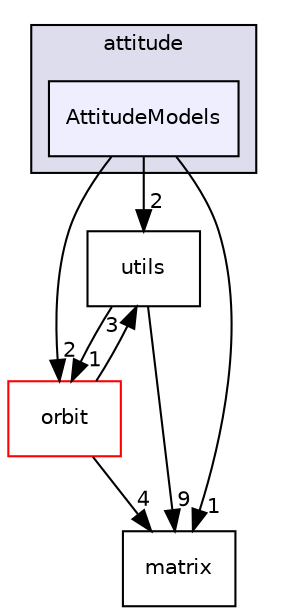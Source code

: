 digraph "AttitudeModels" {
  compound=true
  node [ fontsize="10", fontname="Helvetica"];
  edge [ labelfontsize="10", labelfontname="Helvetica"];
  subgraph clusterdir_c55b91a86a3413cc678b3a37c553022c {
    graph [ bgcolor="#ddddee", pencolor="black", label="attitude" fontname="Helvetica", fontsize="10", URL="dir_c55b91a86a3413cc678b3a37c553022c.html"]
  dir_51b41c79feb9d14c84f22f30b1b7e676 [shape=box, label="AttitudeModels", style="filled", fillcolor="#eeeeff", pencolor="black", URL="dir_51b41c79feb9d14c84f22f30b1b7e676.html"];
  }
  dir_313caf1132e152dd9b58bea13a4052ca [shape=box label="utils" URL="dir_313caf1132e152dd9b58bea13a4052ca.html"];
  dir_392744e470e3e5dbf93993e14232aa19 [shape=box label="orbit" fillcolor="white" style="filled" color="red" URL="dir_392744e470e3e5dbf93993e14232aa19.html"];
  dir_40d7732de2983c682bb99d86585a563c [shape=box label="matrix" URL="dir_40d7732de2983c682bb99d86585a563c.html"];
  dir_392744e470e3e5dbf93993e14232aa19->dir_313caf1132e152dd9b58bea13a4052ca [headlabel="3", labeldistance=1.5 headhref="dir_000011_000009.html"];
  dir_392744e470e3e5dbf93993e14232aa19->dir_40d7732de2983c682bb99d86585a563c [headlabel="4", labeldistance=1.5 headhref="dir_000011_000001.html"];
  dir_51b41c79feb9d14c84f22f30b1b7e676->dir_313caf1132e152dd9b58bea13a4052ca [headlabel="2", labeldistance=1.5 headhref="dir_000015_000009.html"];
  dir_51b41c79feb9d14c84f22f30b1b7e676->dir_392744e470e3e5dbf93993e14232aa19 [headlabel="2", labeldistance=1.5 headhref="dir_000015_000011.html"];
  dir_51b41c79feb9d14c84f22f30b1b7e676->dir_40d7732de2983c682bb99d86585a563c [headlabel="1", labeldistance=1.5 headhref="dir_000015_000001.html"];
  dir_313caf1132e152dd9b58bea13a4052ca->dir_392744e470e3e5dbf93993e14232aa19 [headlabel="1", labeldistance=1.5 headhref="dir_000009_000011.html"];
  dir_313caf1132e152dd9b58bea13a4052ca->dir_40d7732de2983c682bb99d86585a563c [headlabel="9", labeldistance=1.5 headhref="dir_000009_000001.html"];
}
